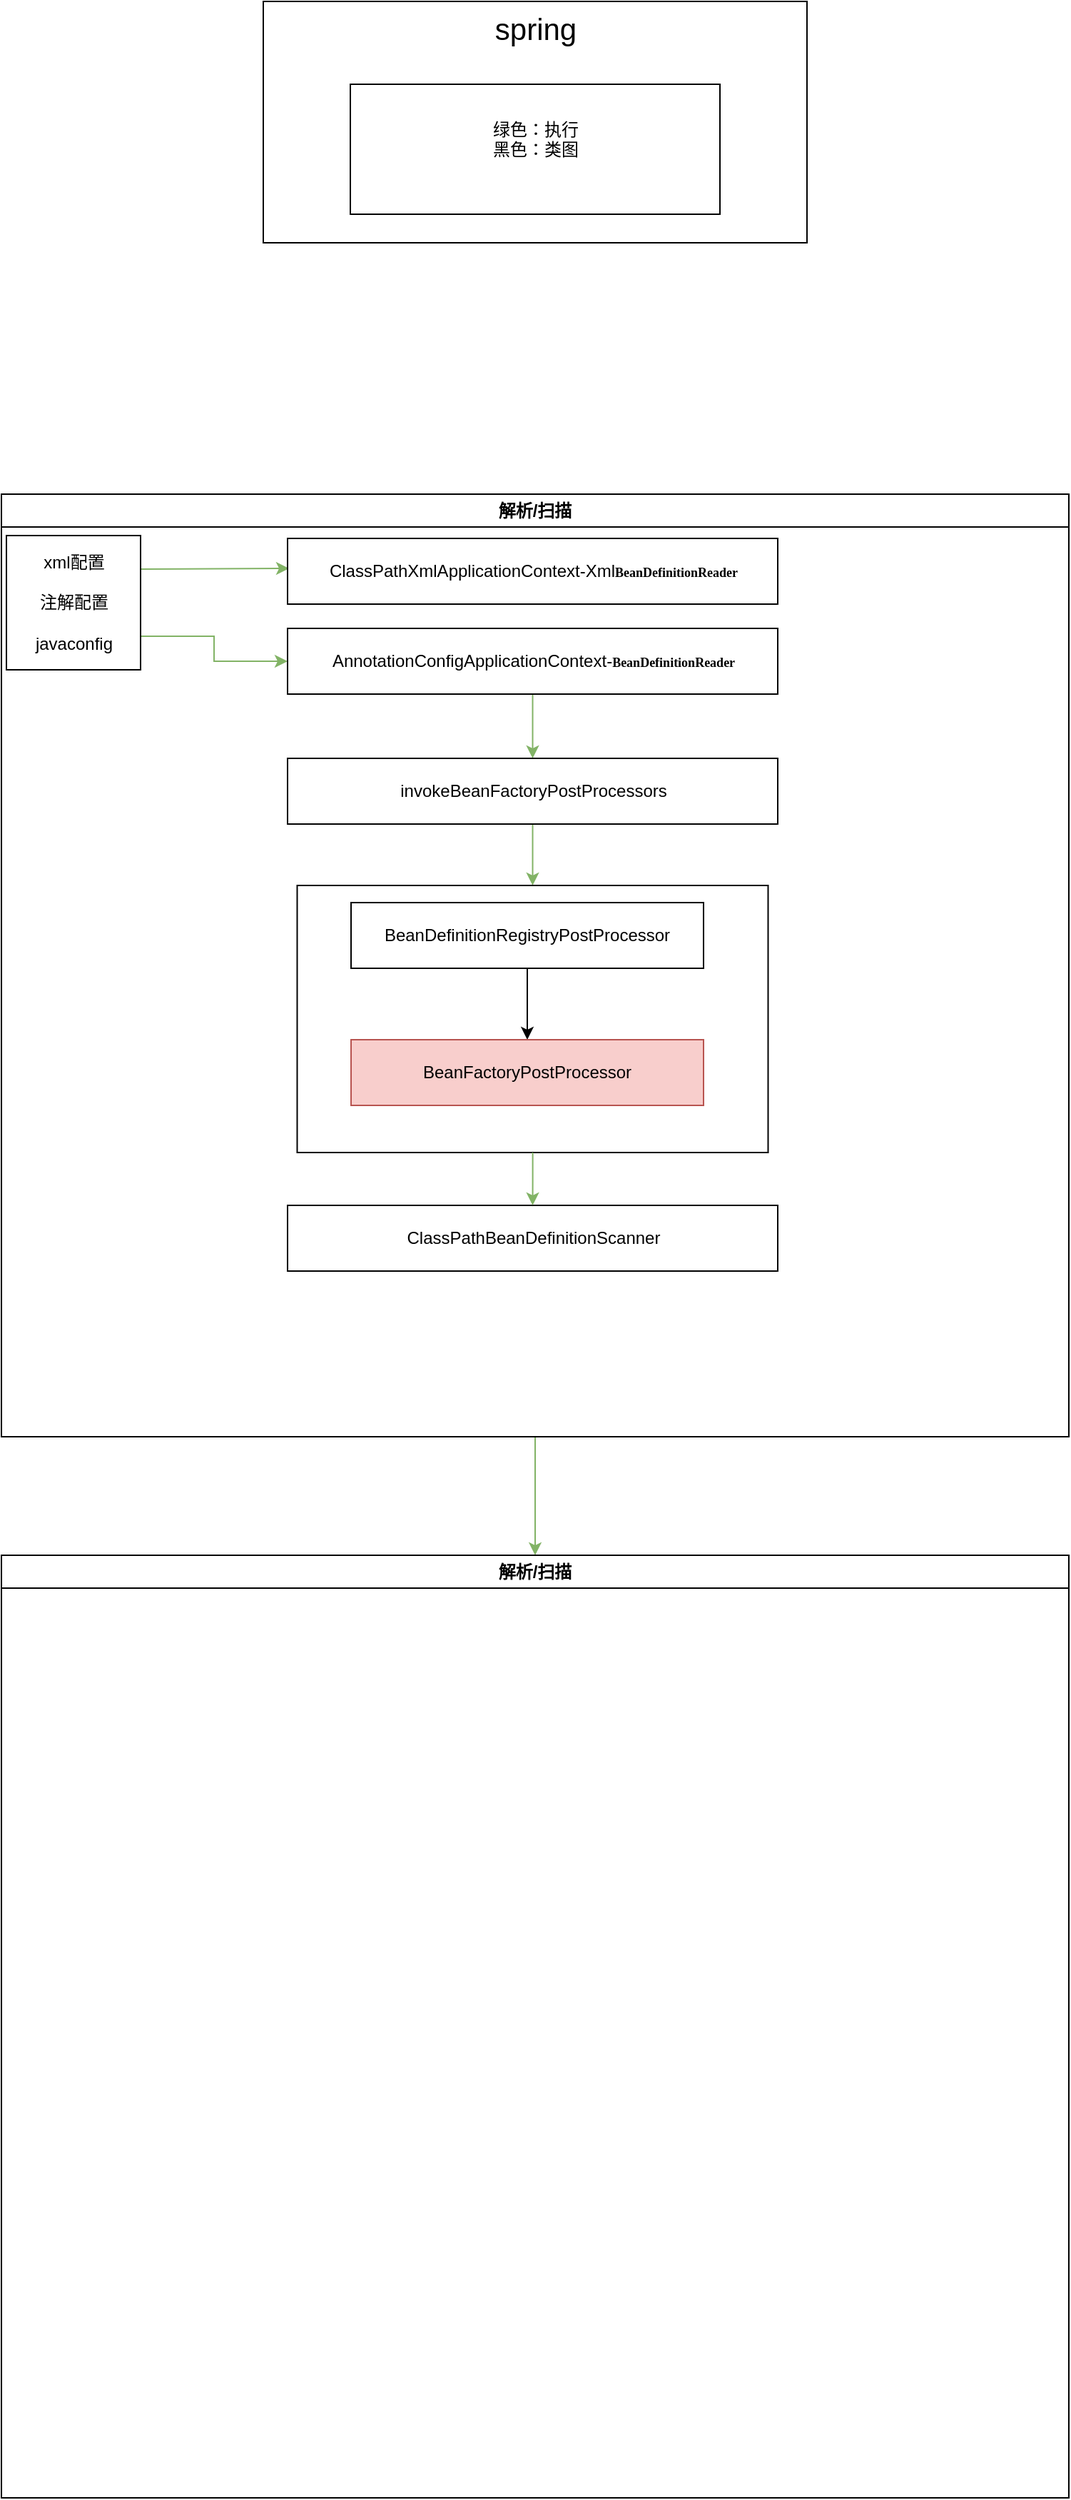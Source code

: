 <mxfile version="25.0.1">
  <diagram name="bean的加载流转图" id="14tf_qHpTjpjnr1iD89r">
    <mxGraphModel dx="2115" dy="1251" grid="0" gridSize="10" guides="1" tooltips="1" connect="1" arrows="1" fold="1" page="0" pageScale="1" pageWidth="827" pageHeight="1169" math="0" shadow="0">
      <root>
        <mxCell id="0" />
        <mxCell id="1" parent="0" />
        <mxCell id="M_sAFwJD3Y5_pbFiyou--2" value="&lt;font style=&quot;font-size: 21px;&quot;&gt;spring&lt;/font&gt;" style="rounded=0;whiteSpace=wrap;html=1;align=center;verticalAlign=top;" parent="1" vertex="1">
          <mxGeometry x="354.5" y="248" width="381" height="169" as="geometry" />
        </mxCell>
        <mxCell id="4gjRGnnlG_yjaLN8hZfb-48" style="edgeStyle=orthogonalEdgeStyle;rounded=0;orthogonalLoop=1;jettySize=auto;html=1;entryX=0.5;entryY=0;entryDx=0;entryDy=0;fillColor=#d5e8d4;strokeColor=#82b366;" edge="1" parent="1" source="M_sAFwJD3Y5_pbFiyou--4" target="4gjRGnnlG_yjaLN8hZfb-32">
          <mxGeometry relative="1" as="geometry" />
        </mxCell>
        <mxCell id="M_sAFwJD3Y5_pbFiyou--4" value="解析/扫描" style="swimlane;whiteSpace=wrap;html=1;" parent="1" vertex="1">
          <mxGeometry x="171" y="593" width="748" height="660" as="geometry" />
        </mxCell>
        <mxCell id="4gjRGnnlG_yjaLN8hZfb-3" style="edgeStyle=orthogonalEdgeStyle;rounded=0;orthogonalLoop=1;jettySize=auto;html=1;exitX=1;exitY=0.25;exitDx=0;exitDy=0;entryX=0;entryY=0.5;entryDx=0;entryDy=0;fillColor=#d5e8d4;strokeColor=#82b366;" edge="1" parent="M_sAFwJD3Y5_pbFiyou--4" source="4gjRGnnlG_yjaLN8hZfb-1">
          <mxGeometry relative="1" as="geometry">
            <mxPoint x="201.5" y="52" as="targetPoint" />
          </mxGeometry>
        </mxCell>
        <mxCell id="4gjRGnnlG_yjaLN8hZfb-13" style="edgeStyle=orthogonalEdgeStyle;rounded=0;orthogonalLoop=1;jettySize=auto;html=1;exitX=1;exitY=0.75;exitDx=0;exitDy=0;entryX=0;entryY=0.5;entryDx=0;entryDy=0;fillColor=#d5e8d4;strokeColor=#82b366;" edge="1" parent="M_sAFwJD3Y5_pbFiyou--4" source="4gjRGnnlG_yjaLN8hZfb-1" target="4gjRGnnlG_yjaLN8hZfb-5">
          <mxGeometry relative="1" as="geometry" />
        </mxCell>
        <mxCell id="4gjRGnnlG_yjaLN8hZfb-1" value="xml配置&lt;div&gt;&lt;br&gt;&lt;/div&gt;&lt;div&gt;注解配置&lt;/div&gt;&lt;div&gt;&lt;br&gt;&lt;/div&gt;&lt;div&gt;javaconfig&lt;/div&gt;" style="whiteSpace=wrap;html=1;aspect=fixed;" vertex="1" parent="M_sAFwJD3Y5_pbFiyou--4">
          <mxGeometry x="3.5" y="29" width="94" height="94" as="geometry" />
        </mxCell>
        <mxCell id="4gjRGnnlG_yjaLN8hZfb-14" style="edgeStyle=orthogonalEdgeStyle;rounded=0;orthogonalLoop=1;jettySize=auto;html=1;entryX=0.5;entryY=0;entryDx=0;entryDy=0;fillColor=#d5e8d4;strokeColor=#82b366;" edge="1" parent="M_sAFwJD3Y5_pbFiyou--4" source="4gjRGnnlG_yjaLN8hZfb-5" target="4gjRGnnlG_yjaLN8hZfb-12">
          <mxGeometry relative="1" as="geometry" />
        </mxCell>
        <mxCell id="4gjRGnnlG_yjaLN8hZfb-5" value="AnnotationConfigApplicationContext-&lt;span style=&quot;font-family: &amp;quot;Microsoft YaHei&amp;quot;, STXihei; font-size: 9px; font-weight: 700; white-space-collapse: preserve;&quot;&gt;BeanDefinitionReader&lt;/span&gt;" style="rounded=0;whiteSpace=wrap;html=1;" vertex="1" parent="M_sAFwJD3Y5_pbFiyou--4">
          <mxGeometry x="200.5" y="94" width="343.5" height="46" as="geometry" />
        </mxCell>
        <mxCell id="4gjRGnnlG_yjaLN8hZfb-6" value="ClassPathXmlApplicationContext-Xml&lt;span style=&quot;font-family: &amp;quot;Microsoft YaHei&amp;quot;, STXihei; font-size: 9px; font-weight: 700; white-space-collapse: preserve;&quot;&gt;BeanDefinitionReader&lt;/span&gt;" style="rounded=0;whiteSpace=wrap;html=1;" vertex="1" parent="M_sAFwJD3Y5_pbFiyou--4">
          <mxGeometry x="200.5" y="31" width="343.5" height="46" as="geometry" />
        </mxCell>
        <mxCell id="4gjRGnnlG_yjaLN8hZfb-22" style="edgeStyle=orthogonalEdgeStyle;rounded=0;orthogonalLoop=1;jettySize=auto;html=1;entryX=0.5;entryY=0;entryDx=0;entryDy=0;fillColor=#d5e8d4;strokeColor=#82b366;" edge="1" parent="M_sAFwJD3Y5_pbFiyou--4" source="4gjRGnnlG_yjaLN8hZfb-12" target="4gjRGnnlG_yjaLN8hZfb-17">
          <mxGeometry relative="1" as="geometry" />
        </mxCell>
        <mxCell id="4gjRGnnlG_yjaLN8hZfb-12" value="invokeBeanFactoryPostProcessors" style="rounded=0;whiteSpace=wrap;html=1;" vertex="1" parent="M_sAFwJD3Y5_pbFiyou--4">
          <mxGeometry x="200.5" y="185" width="343.5" height="46" as="geometry" />
        </mxCell>
        <mxCell id="4gjRGnnlG_yjaLN8hZfb-28" value="" style="group" vertex="1" connectable="0" parent="M_sAFwJD3Y5_pbFiyou--4">
          <mxGeometry x="207.25" y="274" width="330" height="187" as="geometry" />
        </mxCell>
        <mxCell id="4gjRGnnlG_yjaLN8hZfb-17" value="" style="rounded=0;whiteSpace=wrap;html=1;" vertex="1" parent="4gjRGnnlG_yjaLN8hZfb-28">
          <mxGeometry width="330" height="187" as="geometry" />
        </mxCell>
        <mxCell id="4gjRGnnlG_yjaLN8hZfb-27" style="edgeStyle=orthogonalEdgeStyle;rounded=0;orthogonalLoop=1;jettySize=auto;html=1;" edge="1" parent="4gjRGnnlG_yjaLN8hZfb-28" source="4gjRGnnlG_yjaLN8hZfb-18" target="4gjRGnnlG_yjaLN8hZfb-20">
          <mxGeometry relative="1" as="geometry" />
        </mxCell>
        <mxCell id="4gjRGnnlG_yjaLN8hZfb-18" value="BeanDefinitionRegistryPostProcessor" style="rounded=0;whiteSpace=wrap;html=1;" vertex="1" parent="4gjRGnnlG_yjaLN8hZfb-28">
          <mxGeometry x="37.75" y="12" width="247" height="46" as="geometry" />
        </mxCell>
        <mxCell id="4gjRGnnlG_yjaLN8hZfb-20" value="BeanFactoryPostProcessor" style="rounded=0;whiteSpace=wrap;html=1;fillColor=#f8cecc;strokeColor=#b85450;" vertex="1" parent="4gjRGnnlG_yjaLN8hZfb-28">
          <mxGeometry x="37.75" y="108" width="247" height="46" as="geometry" />
        </mxCell>
        <mxCell id="4gjRGnnlG_yjaLN8hZfb-30" value="ClassPathBeanDefinitionScanner" style="rounded=0;whiteSpace=wrap;html=1;" vertex="1" parent="M_sAFwJD3Y5_pbFiyou--4">
          <mxGeometry x="200.5" y="498" width="343.5" height="46" as="geometry" />
        </mxCell>
        <mxCell id="4gjRGnnlG_yjaLN8hZfb-31" value="" style="edgeStyle=orthogonalEdgeStyle;rounded=0;orthogonalLoop=1;jettySize=auto;html=1;fillColor=#d5e8d4;strokeColor=#82b366;" edge="1" parent="M_sAFwJD3Y5_pbFiyou--4" source="4gjRGnnlG_yjaLN8hZfb-17" target="4gjRGnnlG_yjaLN8hZfb-30">
          <mxGeometry relative="1" as="geometry" />
        </mxCell>
        <mxCell id="4gjRGnnlG_yjaLN8hZfb-32" value="解析/扫描" style="swimlane;whiteSpace=wrap;html=1;" vertex="1" parent="1">
          <mxGeometry x="171" y="1336" width="748" height="660" as="geometry" />
        </mxCell>
        <mxCell id="4gjRGnnlG_yjaLN8hZfb-56" value="绿色：执行&lt;div&gt;黑色：类图&lt;/div&gt;&lt;div&gt;&lt;br&gt;&lt;/div&gt;" style="rounded=0;whiteSpace=wrap;html=1;" vertex="1" parent="1">
          <mxGeometry x="415.5" y="306" width="259" height="91" as="geometry" />
        </mxCell>
      </root>
    </mxGraphModel>
  </diagram>
</mxfile>
